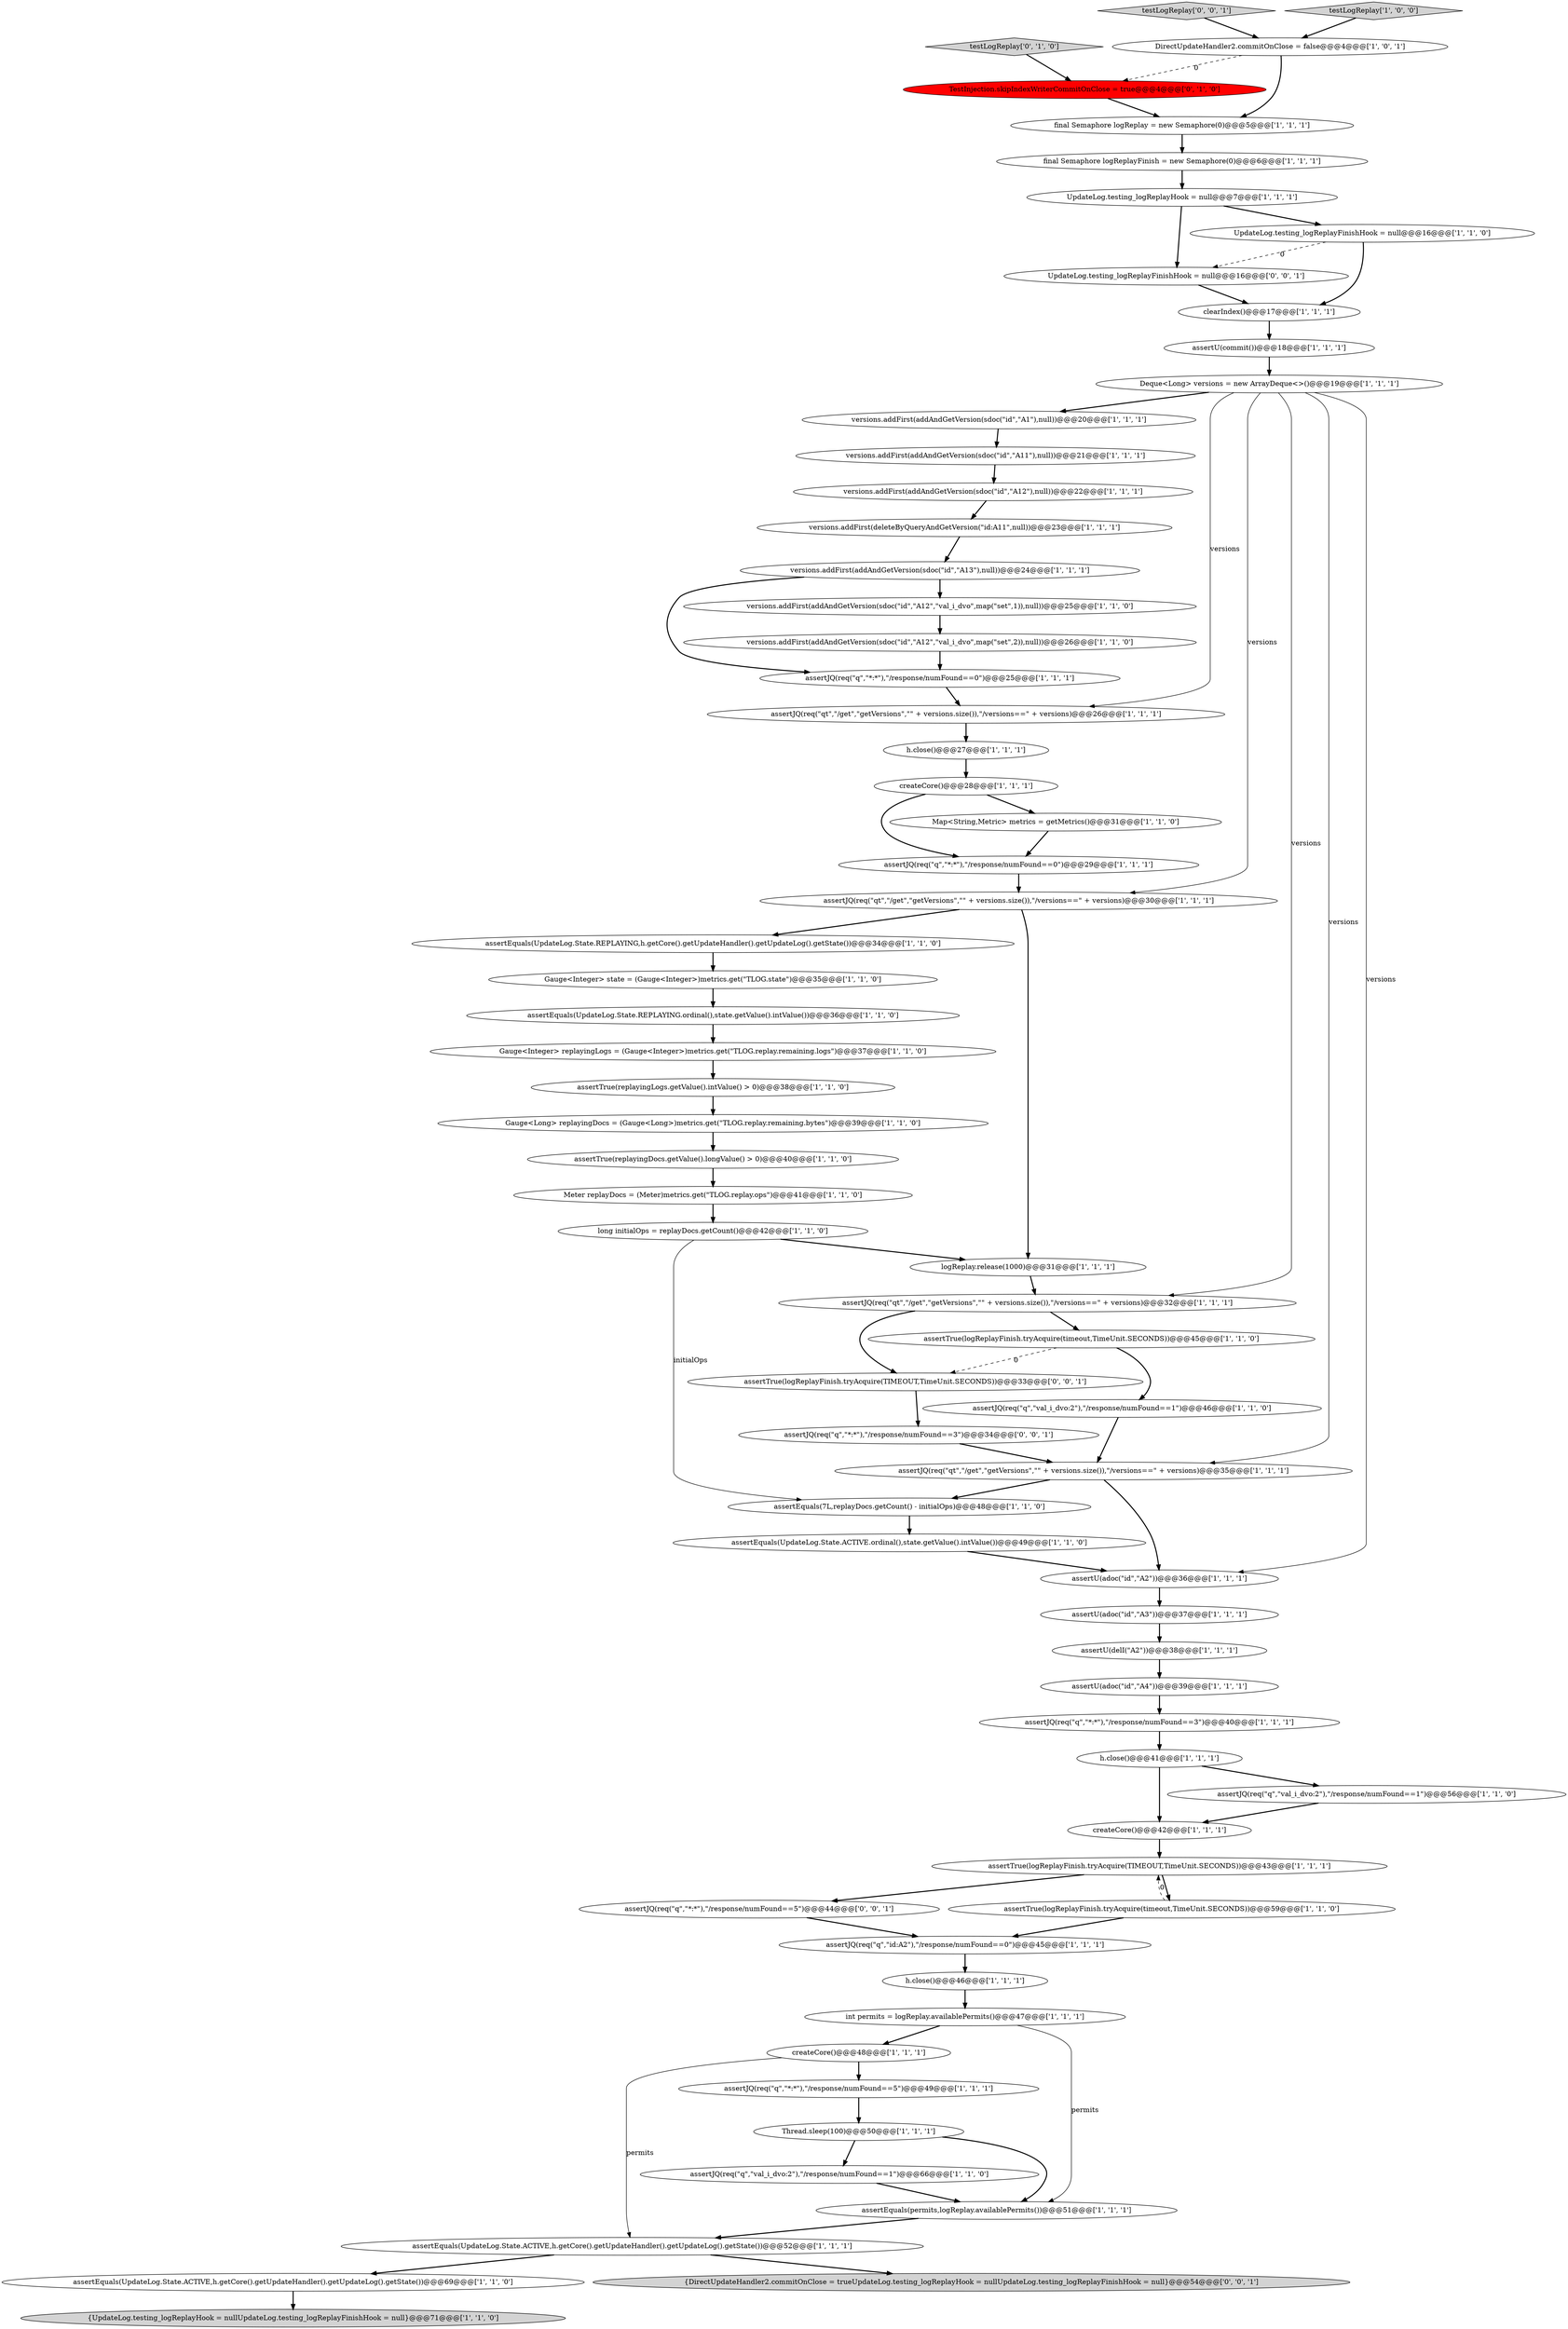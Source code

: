 digraph {
14 [style = filled, label = "versions.addFirst(addAndGetVersion(sdoc(\"id\",\"A1\"),null))@@@20@@@['1', '1', '1']", fillcolor = white, shape = ellipse image = "AAA0AAABBB1BBB"];
16 [style = filled, label = "versions.addFirst(addAndGetVersion(sdoc(\"id\",\"A13\"),null))@@@24@@@['1', '1', '1']", fillcolor = white, shape = ellipse image = "AAA0AAABBB1BBB"];
56 [style = filled, label = "assertJQ(req(\"q\",\"*:*\"),\"/response/numFound==3\")@@@40@@@['1', '1', '1']", fillcolor = white, shape = ellipse image = "AAA0AAABBB1BBB"];
23 [style = filled, label = "versions.addFirst(addAndGetVersion(sdoc(\"id\",\"A12\",\"val_i_dvo\",map(\"set\",2)),null))@@@26@@@['1', '1', '0']", fillcolor = white, shape = ellipse image = "AAA0AAABBB1BBB"];
12 [style = filled, label = "DirectUpdateHandler2.commitOnClose = false@@@4@@@['1', '0', '1']", fillcolor = white, shape = ellipse image = "AAA0AAABBB1BBB"];
8 [style = filled, label = "UpdateLog.testing_logReplayHook = null@@@7@@@['1', '1', '1']", fillcolor = white, shape = ellipse image = "AAA0AAABBB1BBB"];
28 [style = filled, label = "assertJQ(req(\"qt\",\"/get\",\"getVersions\",\"\" + versions.size()),\"/versions==\" + versions)@@@30@@@['1', '1', '1']", fillcolor = white, shape = ellipse image = "AAA0AAABBB1BBB"];
37 [style = filled, label = "h.close()@@@27@@@['1', '1', '1']", fillcolor = white, shape = ellipse image = "AAA0AAABBB1BBB"];
42 [style = filled, label = "Gauge<Integer> replayingLogs = (Gauge<Integer>)metrics.get(\"TLOG.replay.remaining.logs\")@@@37@@@['1', '1', '0']", fillcolor = white, shape = ellipse image = "AAA0AAABBB1BBB"];
62 [style = filled, label = "UpdateLog.testing_logReplayFinishHook = null@@@16@@@['0', '0', '1']", fillcolor = white, shape = ellipse image = "AAA0AAABBB3BBB"];
34 [style = filled, label = "assertTrue(replayingDocs.getValue().longValue() > 0)@@@40@@@['1', '1', '0']", fillcolor = white, shape = ellipse image = "AAA0AAABBB1BBB"];
67 [style = filled, label = "testLogReplay['0', '0', '1']", fillcolor = lightgray, shape = diamond image = "AAA0AAABBB3BBB"];
47 [style = filled, label = "assertJQ(req(\"q\",\"val_i_dvo:2\"),\"/response/numFound==1\")@@@66@@@['1', '1', '0']", fillcolor = white, shape = ellipse image = "AAA0AAABBB1BBB"];
39 [style = filled, label = "Gauge<Long> replayingDocs = (Gauge<Long>)metrics.get(\"TLOG.replay.remaining.bytes\")@@@39@@@['1', '1', '0']", fillcolor = white, shape = ellipse image = "AAA0AAABBB1BBB"];
60 [style = filled, label = "TestInjection.skipIndexWriterCommitOnClose = true@@@4@@@['0', '1', '0']", fillcolor = red, shape = ellipse image = "AAA1AAABBB2BBB"];
4 [style = filled, label = "assertEquals(UpdateLog.State.REPLAYING.ordinal(),state.getValue().intValue())@@@36@@@['1', '1', '0']", fillcolor = white, shape = ellipse image = "AAA0AAABBB1BBB"];
29 [style = filled, label = "assertJQ(req(\"q\",\"id:A2\"),\"/response/numFound==0\")@@@45@@@['1', '1', '1']", fillcolor = white, shape = ellipse image = "AAA0AAABBB1BBB"];
57 [style = filled, label = "assertU(commit())@@@18@@@['1', '1', '1']", fillcolor = white, shape = ellipse image = "AAA0AAABBB1BBB"];
45 [style = filled, label = "assertJQ(req(\"q\",\"val_i_dvo:2\"),\"/response/numFound==1\")@@@46@@@['1', '1', '0']", fillcolor = white, shape = ellipse image = "AAA0AAABBB1BBB"];
2 [style = filled, label = "assertEquals(UpdateLog.State.ACTIVE,h.getCore().getUpdateHandler().getUpdateLog().getState())@@@69@@@['1', '1', '0']", fillcolor = white, shape = ellipse image = "AAA0AAABBB1BBB"];
52 [style = filled, label = "versions.addFirst(addAndGetVersion(sdoc(\"id\",\"A11\"),null))@@@21@@@['1', '1', '1']", fillcolor = white, shape = ellipse image = "AAA0AAABBB1BBB"];
38 [style = filled, label = "assertJQ(req(\"qt\",\"/get\",\"getVersions\",\"\" + versions.size()),\"/versions==\" + versions)@@@32@@@['1', '1', '1']", fillcolor = white, shape = ellipse image = "AAA0AAABBB1BBB"];
31 [style = filled, label = "createCore()@@@42@@@['1', '1', '1']", fillcolor = white, shape = ellipse image = "AAA0AAABBB1BBB"];
50 [style = filled, label = "assertEquals(UpdateLog.State.ACTIVE.ordinal(),state.getValue().intValue())@@@49@@@['1', '1', '0']", fillcolor = white, shape = ellipse image = "AAA0AAABBB1BBB"];
25 [style = filled, label = "Gauge<Integer> state = (Gauge<Integer>)metrics.get(\"TLOG.state\")@@@35@@@['1', '1', '0']", fillcolor = white, shape = ellipse image = "AAA0AAABBB1BBB"];
64 [style = filled, label = "assertJQ(req(\"q\",\"*:*\"),\"/response/numFound==3\")@@@34@@@['0', '0', '1']", fillcolor = white, shape = ellipse image = "AAA0AAABBB3BBB"];
53 [style = filled, label = "long initialOps = replayDocs.getCount()@@@42@@@['1', '1', '0']", fillcolor = white, shape = ellipse image = "AAA0AAABBB1BBB"];
10 [style = filled, label = "assertTrue(logReplayFinish.tryAcquire(TIMEOUT,TimeUnit.SECONDS))@@@43@@@['1', '1', '1']", fillcolor = white, shape = ellipse image = "AAA0AAABBB1BBB"];
3 [style = filled, label = "assertJQ(req(\"q\",\"*:*\"),\"/response/numFound==0\")@@@25@@@['1', '1', '1']", fillcolor = white, shape = ellipse image = "AAA0AAABBB1BBB"];
35 [style = filled, label = "assertU(adoc(\"id\",\"A4\"))@@@39@@@['1', '1', '1']", fillcolor = white, shape = ellipse image = "AAA0AAABBB1BBB"];
11 [style = filled, label = "assertEquals(permits,logReplay.availablePermits())@@@51@@@['1', '1', '1']", fillcolor = white, shape = ellipse image = "AAA0AAABBB1BBB"];
32 [style = filled, label = "assertU(adoc(\"id\",\"A3\"))@@@37@@@['1', '1', '1']", fillcolor = white, shape = ellipse image = "AAA0AAABBB1BBB"];
27 [style = filled, label = "assertTrue(logReplayFinish.tryAcquire(timeout,TimeUnit.SECONDS))@@@45@@@['1', '1', '0']", fillcolor = white, shape = ellipse image = "AAA0AAABBB1BBB"];
33 [style = filled, label = "logReplay.release(1000)@@@31@@@['1', '1', '1']", fillcolor = white, shape = ellipse image = "AAA0AAABBB1BBB"];
43 [style = filled, label = "int permits = logReplay.availablePermits()@@@47@@@['1', '1', '1']", fillcolor = white, shape = ellipse image = "AAA0AAABBB1BBB"];
51 [style = filled, label = "assertJQ(req(\"q\",\"*:*\"),\"/response/numFound==5\")@@@49@@@['1', '1', '1']", fillcolor = white, shape = ellipse image = "AAA0AAABBB1BBB"];
66 [style = filled, label = "assertJQ(req(\"q\",\"*:*\"),\"/response/numFound==5\")@@@44@@@['0', '0', '1']", fillcolor = white, shape = ellipse image = "AAA0AAABBB3BBB"];
61 [style = filled, label = "testLogReplay['0', '1', '0']", fillcolor = lightgray, shape = diamond image = "AAA0AAABBB2BBB"];
20 [style = filled, label = "assertJQ(req(\"qt\",\"/get\",\"getVersions\",\"\" + versions.size()),\"/versions==\" + versions)@@@26@@@['1', '1', '1']", fillcolor = white, shape = ellipse image = "AAA0AAABBB1BBB"];
5 [style = filled, label = "assertEquals(UpdateLog.State.REPLAYING,h.getCore().getUpdateHandler().getUpdateLog().getState())@@@34@@@['1', '1', '0']", fillcolor = white, shape = ellipse image = "AAA0AAABBB1BBB"];
17 [style = filled, label = "assertU(adoc(\"id\",\"A2\"))@@@36@@@['1', '1', '1']", fillcolor = white, shape = ellipse image = "AAA0AAABBB1BBB"];
48 [style = filled, label = "final Semaphore logReplay = new Semaphore(0)@@@5@@@['1', '1', '1']", fillcolor = white, shape = ellipse image = "AAA0AAABBB1BBB"];
9 [style = filled, label = "final Semaphore logReplayFinish = new Semaphore(0)@@@6@@@['1', '1', '1']", fillcolor = white, shape = ellipse image = "AAA0AAABBB1BBB"];
6 [style = filled, label = "assertU(delI(\"A2\"))@@@38@@@['1', '1', '1']", fillcolor = white, shape = ellipse image = "AAA0AAABBB1BBB"];
21 [style = filled, label = "createCore()@@@28@@@['1', '1', '1']", fillcolor = white, shape = ellipse image = "AAA0AAABBB1BBB"];
36 [style = filled, label = "testLogReplay['1', '0', '0']", fillcolor = lightgray, shape = diamond image = "AAA0AAABBB1BBB"];
40 [style = filled, label = "assertTrue(logReplayFinish.tryAcquire(timeout,TimeUnit.SECONDS))@@@59@@@['1', '1', '0']", fillcolor = white, shape = ellipse image = "AAA0AAABBB1BBB"];
55 [style = filled, label = "UpdateLog.testing_logReplayFinishHook = null@@@16@@@['1', '1', '0']", fillcolor = white, shape = ellipse image = "AAA0AAABBB1BBB"];
44 [style = filled, label = "createCore()@@@48@@@['1', '1', '1']", fillcolor = white, shape = ellipse image = "AAA0AAABBB1BBB"];
19 [style = filled, label = "assertEquals(UpdateLog.State.ACTIVE,h.getCore().getUpdateHandler().getUpdateLog().getState())@@@52@@@['1', '1', '1']", fillcolor = white, shape = ellipse image = "AAA0AAABBB1BBB"];
59 [style = filled, label = "Map<String,Metric> metrics = getMetrics()@@@31@@@['1', '1', '0']", fillcolor = white, shape = ellipse image = "AAA0AAABBB1BBB"];
63 [style = filled, label = "{DirectUpdateHandler2.commitOnClose = trueUpdateLog.testing_logReplayHook = nullUpdateLog.testing_logReplayFinishHook = null}@@@54@@@['0', '0', '1']", fillcolor = lightgray, shape = ellipse image = "AAA0AAABBB3BBB"];
13 [style = filled, label = "clearIndex()@@@17@@@['1', '1', '1']", fillcolor = white, shape = ellipse image = "AAA0AAABBB1BBB"];
54 [style = filled, label = "h.close()@@@46@@@['1', '1', '1']", fillcolor = white, shape = ellipse image = "AAA0AAABBB1BBB"];
65 [style = filled, label = "assertTrue(logReplayFinish.tryAcquire(TIMEOUT,TimeUnit.SECONDS))@@@33@@@['0', '0', '1']", fillcolor = white, shape = ellipse image = "AAA0AAABBB3BBB"];
24 [style = filled, label = "assertJQ(req(\"qt\",\"/get\",\"getVersions\",\"\" + versions.size()),\"/versions==\" + versions)@@@35@@@['1', '1', '1']", fillcolor = white, shape = ellipse image = "AAA0AAABBB1BBB"];
18 [style = filled, label = "Thread.sleep(100)@@@50@@@['1', '1', '1']", fillcolor = white, shape = ellipse image = "AAA0AAABBB1BBB"];
0 [style = filled, label = "assertTrue(replayingLogs.getValue().intValue() > 0)@@@38@@@['1', '1', '0']", fillcolor = white, shape = ellipse image = "AAA0AAABBB1BBB"];
1 [style = filled, label = "h.close()@@@41@@@['1', '1', '1']", fillcolor = white, shape = ellipse image = "AAA0AAABBB1BBB"];
26 [style = filled, label = "Deque<Long> versions = new ArrayDeque<>()@@@19@@@['1', '1', '1']", fillcolor = white, shape = ellipse image = "AAA0AAABBB1BBB"];
30 [style = filled, label = "versions.addFirst(addAndGetVersion(sdoc(\"id\",\"A12\"),null))@@@22@@@['1', '1', '1']", fillcolor = white, shape = ellipse image = "AAA0AAABBB1BBB"];
7 [style = filled, label = "assertJQ(req(\"q\",\"*:*\"),\"/response/numFound==0\")@@@29@@@['1', '1', '1']", fillcolor = white, shape = ellipse image = "AAA0AAABBB1BBB"];
41 [style = filled, label = "versions.addFirst(deleteByQueryAndGetVersion(\"id:A11\",null))@@@23@@@['1', '1', '1']", fillcolor = white, shape = ellipse image = "AAA0AAABBB1BBB"];
46 [style = filled, label = "Meter replayDocs = (Meter)metrics.get(\"TLOG.replay.ops\")@@@41@@@['1', '1', '0']", fillcolor = white, shape = ellipse image = "AAA0AAABBB1BBB"];
22 [style = filled, label = "assertJQ(req(\"q\",\"val_i_dvo:2\"),\"/response/numFound==1\")@@@56@@@['1', '1', '0']", fillcolor = white, shape = ellipse image = "AAA0AAABBB1BBB"];
15 [style = filled, label = "versions.addFirst(addAndGetVersion(sdoc(\"id\",\"A12\",\"val_i_dvo\",map(\"set\",1)),null))@@@25@@@['1', '1', '0']", fillcolor = white, shape = ellipse image = "AAA0AAABBB1BBB"];
58 [style = filled, label = "{UpdateLog.testing_logReplayHook = nullUpdateLog.testing_logReplayFinishHook = null}@@@71@@@['1', '1', '0']", fillcolor = lightgray, shape = ellipse image = "AAA0AAABBB1BBB"];
49 [style = filled, label = "assertEquals(7L,replayDocs.getCount() - initialOps)@@@48@@@['1', '1', '0']", fillcolor = white, shape = ellipse image = "AAA0AAABBB1BBB"];
62->13 [style = bold, label=""];
34->46 [style = bold, label=""];
10->66 [style = bold, label=""];
6->35 [style = bold, label=""];
56->1 [style = bold, label=""];
55->13 [style = bold, label=""];
36->12 [style = bold, label=""];
45->24 [style = bold, label=""];
32->6 [style = bold, label=""];
47->11 [style = bold, label=""];
44->51 [style = bold, label=""];
26->20 [style = solid, label="versions"];
24->49 [style = bold, label=""];
55->62 [style = dashed, label="0"];
19->63 [style = bold, label=""];
27->45 [style = bold, label=""];
24->17 [style = bold, label=""];
20->37 [style = bold, label=""];
66->29 [style = bold, label=""];
1->31 [style = bold, label=""];
43->44 [style = bold, label=""];
16->3 [style = bold, label=""];
30->41 [style = bold, label=""];
28->5 [style = bold, label=""];
12->60 [style = dashed, label="0"];
39->34 [style = bold, label=""];
18->11 [style = bold, label=""];
26->14 [style = bold, label=""];
37->21 [style = bold, label=""];
23->3 [style = bold, label=""];
12->48 [style = bold, label=""];
21->59 [style = bold, label=""];
19->2 [style = bold, label=""];
9->8 [style = bold, label=""];
5->25 [style = bold, label=""];
60->48 [style = bold, label=""];
13->57 [style = bold, label=""];
8->62 [style = bold, label=""];
26->28 [style = solid, label="versions"];
38->65 [style = bold, label=""];
51->18 [style = bold, label=""];
27->65 [style = dashed, label="0"];
53->33 [style = bold, label=""];
14->52 [style = bold, label=""];
21->7 [style = bold, label=""];
8->55 [style = bold, label=""];
40->29 [style = bold, label=""];
0->39 [style = bold, label=""];
44->19 [style = solid, label="permits"];
59->7 [style = bold, label=""];
18->47 [style = bold, label=""];
54->43 [style = bold, label=""];
50->17 [style = bold, label=""];
57->26 [style = bold, label=""];
26->38 [style = solid, label="versions"];
38->27 [style = bold, label=""];
67->12 [style = bold, label=""];
29->54 [style = bold, label=""];
42->0 [style = bold, label=""];
49->50 [style = bold, label=""];
7->28 [style = bold, label=""];
31->10 [style = bold, label=""];
40->10 [style = dashed, label="0"];
10->40 [style = bold, label=""];
41->16 [style = bold, label=""];
43->11 [style = solid, label="permits"];
16->15 [style = bold, label=""];
15->23 [style = bold, label=""];
26->24 [style = solid, label="versions"];
61->60 [style = bold, label=""];
65->64 [style = bold, label=""];
46->53 [style = bold, label=""];
4->42 [style = bold, label=""];
25->4 [style = bold, label=""];
22->31 [style = bold, label=""];
48->9 [style = bold, label=""];
17->32 [style = bold, label=""];
2->58 [style = bold, label=""];
11->19 [style = bold, label=""];
35->56 [style = bold, label=""];
64->24 [style = bold, label=""];
1->22 [style = bold, label=""];
3->20 [style = bold, label=""];
28->33 [style = bold, label=""];
26->17 [style = solid, label="versions"];
33->38 [style = bold, label=""];
53->49 [style = solid, label="initialOps"];
52->30 [style = bold, label=""];
}
